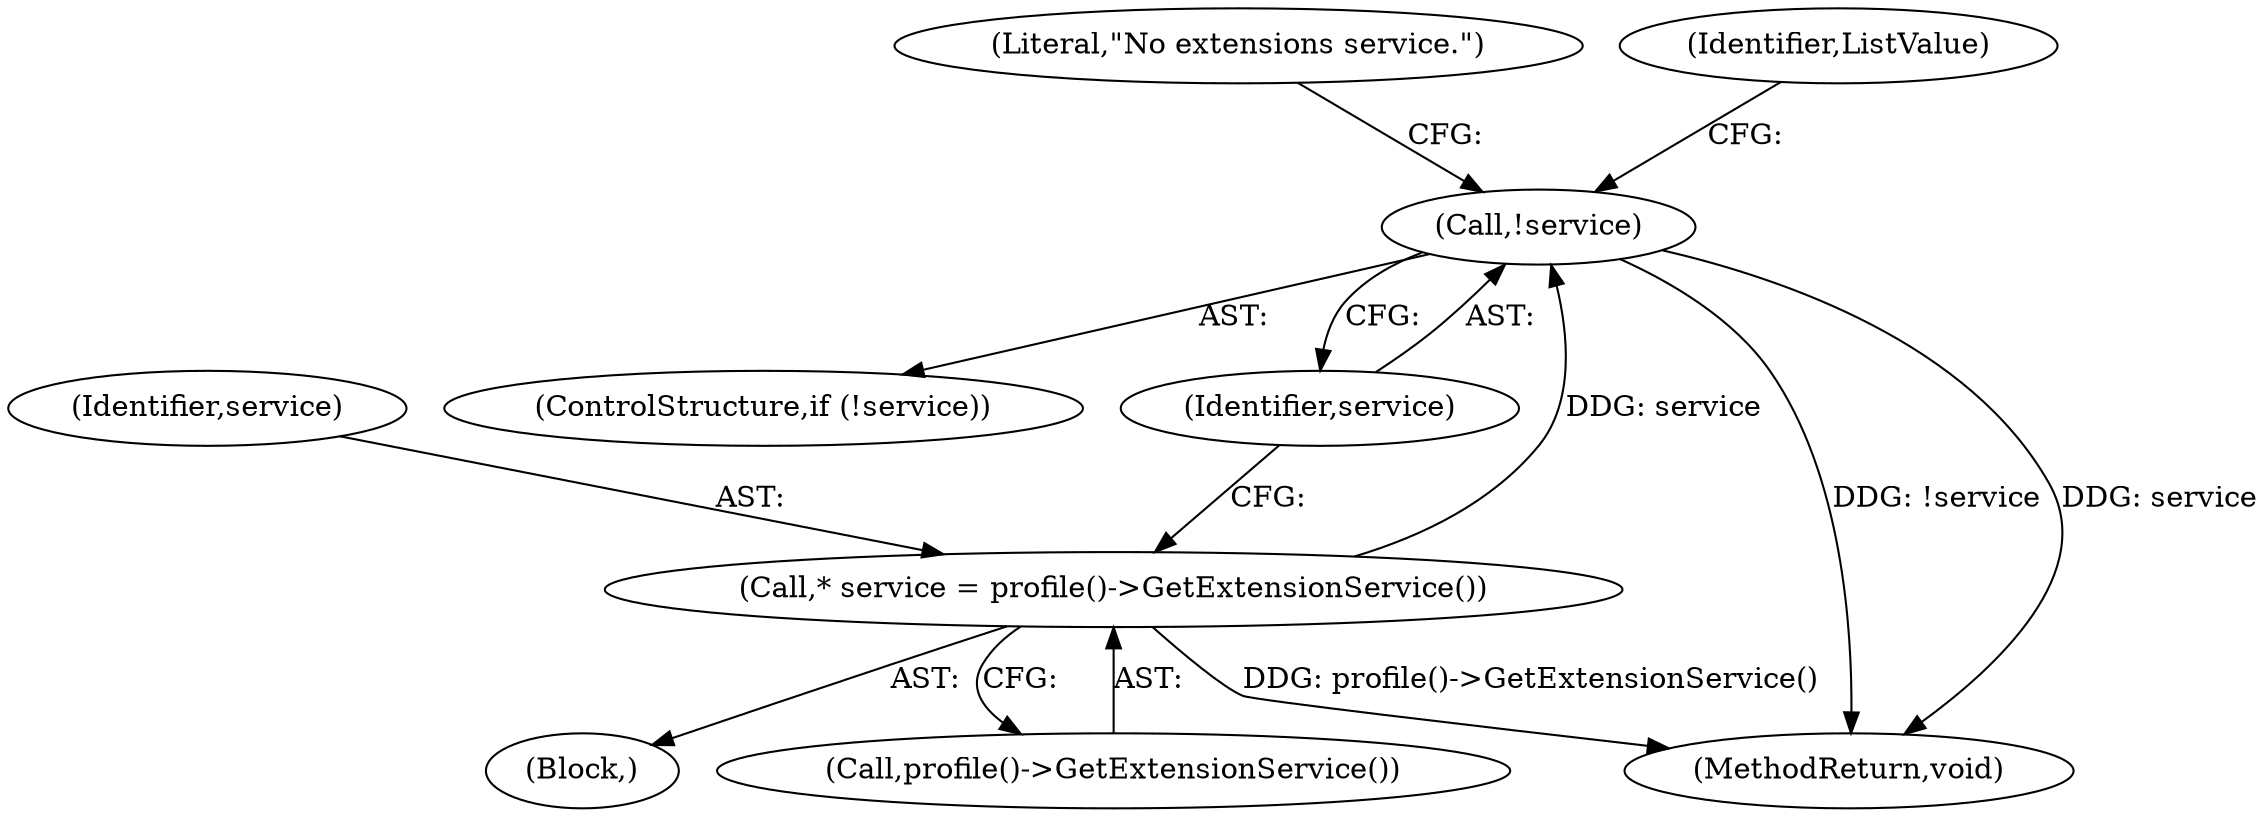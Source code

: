 digraph "0_Chrome_a03d4448faf2c40f4ef444a88cb9aace5b98e8c4@pointer" {
"1000110" [label="(Call,!service)"];
"1000106" [label="(Call,* service = profile()->GetExtensionService())"];
"1000107" [label="(Identifier,service)"];
"1000114" [label="(Literal,\"No extensions service.\")"];
"1000109" [label="(ControlStructure,if (!service))"];
"1000111" [label="(Identifier,service)"];
"1000116" [label="(Identifier,ListValue)"];
"1000110" [label="(Call,!service)"];
"1000106" [label="(Call,* service = profile()->GetExtensionService())"];
"1000108" [label="(Call,profile()->GetExtensionService())"];
"1000233" [label="(MethodReturn,void)"];
"1000103" [label="(Block,)"];
"1000110" -> "1000109"  [label="AST: "];
"1000110" -> "1000111"  [label="CFG: "];
"1000111" -> "1000110"  [label="AST: "];
"1000114" -> "1000110"  [label="CFG: "];
"1000116" -> "1000110"  [label="CFG: "];
"1000110" -> "1000233"  [label="DDG: !service"];
"1000110" -> "1000233"  [label="DDG: service"];
"1000106" -> "1000110"  [label="DDG: service"];
"1000106" -> "1000103"  [label="AST: "];
"1000106" -> "1000108"  [label="CFG: "];
"1000107" -> "1000106"  [label="AST: "];
"1000108" -> "1000106"  [label="AST: "];
"1000111" -> "1000106"  [label="CFG: "];
"1000106" -> "1000233"  [label="DDG: profile()->GetExtensionService()"];
}
